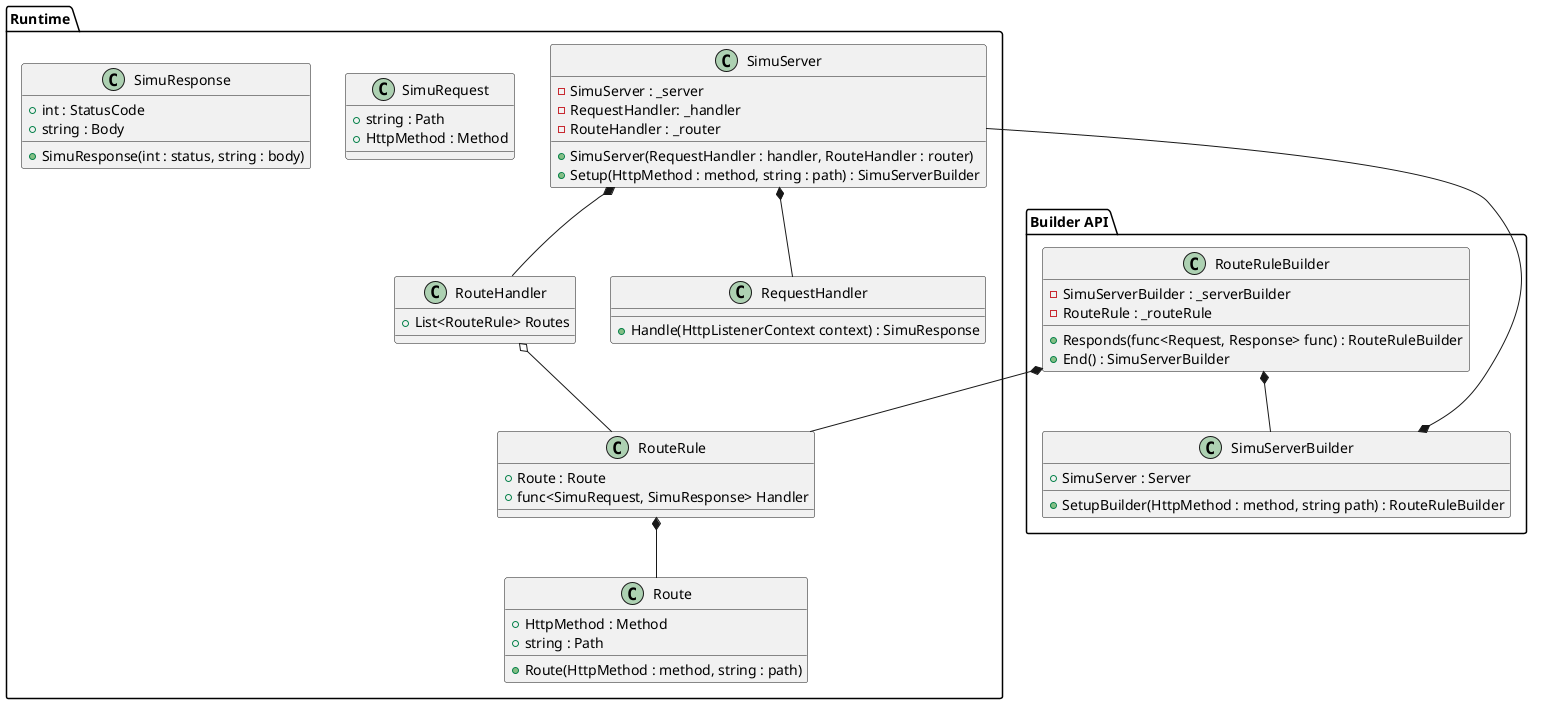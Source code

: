 @startuml
'https://plantuml.com/class-diagram

top to bottom direction

package "Runtime" {
    class SimuServer {
        - SimuServer : _server
        - RequestHandler: _handler
        - RouteHandler : _router
        + SimuServer(RequestHandler : handler, RouteHandler : router)
        + Setup(HttpMethod : method, string : path) : SimuServerBuilder
    }
    
    class RouteHandler {
        + List<RouteRule> Routes  
    }
    
    class Route {
        + HttpMethod : Method
        + string : Path
        
        + Route(HttpMethod : method, string : path)
    }
    
    class RouteRule {
        + Route : Route
        + func<SimuRequest, SimuResponse> Handler
    }
    
    
    class SimuRequest {
        + string : Path
        + HttpMethod : Method
    }
    
    class RequestHandler {
        + Handle(HttpListenerContext context) : SimuResponse
    }
    
    class SimuResponse {
        + int : StatusCode
        + string : Body
        
        + SimuResponse(int : status, string : body)
    }
}

package "Builder API" {
    class SimuServerBuilder {
        + SimuServer : Server
        + SetupBuilder(HttpMethod : method, string path) : RouteRuleBuilder
    }
    
    class RouteRuleBuilder {
        - SimuServerBuilder : _serverBuilder
        - RouteRule : _routeRule
        
        + Responds(func<Request, Response> func) : RouteRuleBuilder
        + End() : SimuServerBuilder
    }
}

SimuServer --* SimuServerBuilder
RouteRuleBuilder *-- SimuServerBuilder

RouteRuleBuilder *-- RouteRule
RouteRule *-- Route

SimuServer *-- RequestHandler
SimuServer *-- RouteHandler

RouteHandler o-- RouteRule

@enduml